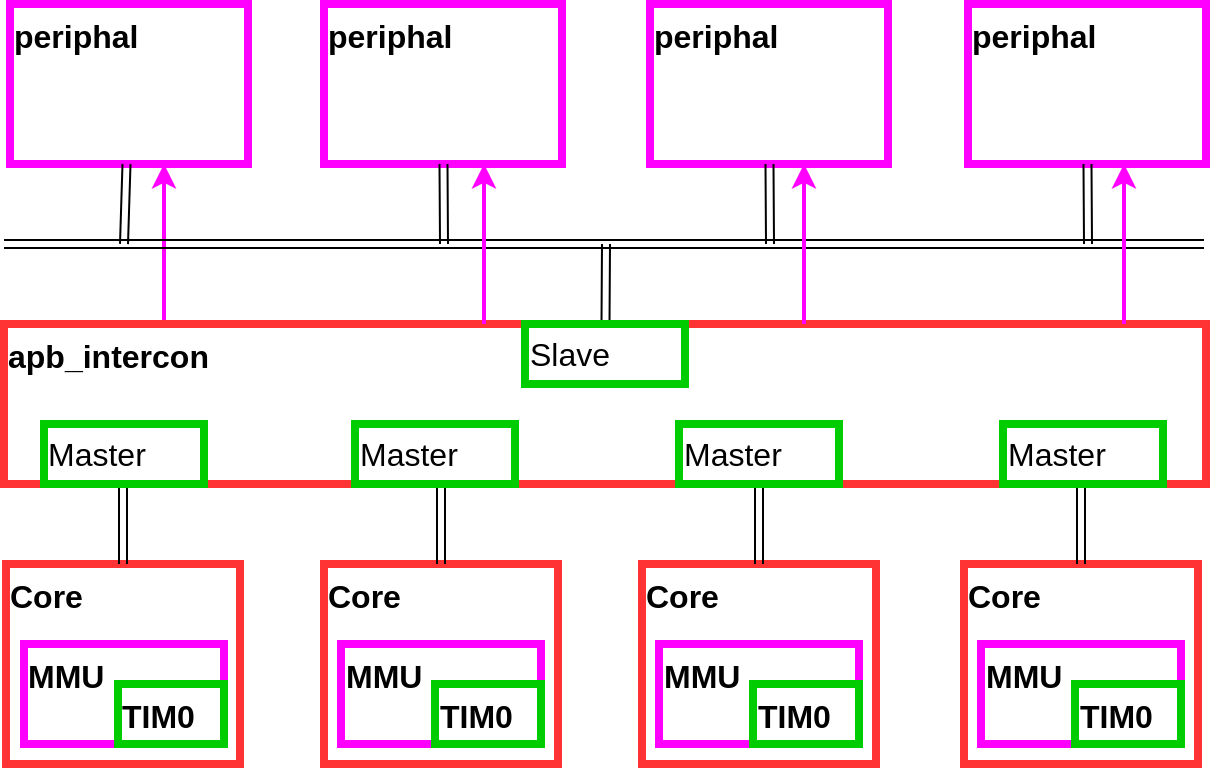 <mxfile version="10.7.3" type="device"><diagram id="c2ip7LgViXkusnvNU410" name="Page-1"><mxGraphModel dx="1291" dy="799" grid="1" gridSize="10" guides="1" tooltips="1" connect="1" arrows="1" fold="1" page="1" pageScale="1" pageWidth="827" pageHeight="1169" math="0" shadow="0"><root><mxCell id="0"/><mxCell id="1" parent="0"/><mxCell id="fPDB3flLbD717UWt5nYC-29" value="Core" style="rounded=0;whiteSpace=wrap;html=1;strokeColor=#FF3333;strokeWidth=4;fillColor=none;fontSize=16;align=left;fontStyle=1;verticalAlign=top;" vertex="1" parent="1"><mxGeometry x="81" y="960" width="117" height="100" as="geometry"/></mxCell><mxCell id="fPDB3flLbD717UWt5nYC-30" value="Core" style="rounded=0;whiteSpace=wrap;html=1;strokeColor=#FF3333;strokeWidth=4;fillColor=none;fontSize=16;align=left;fontStyle=1;verticalAlign=top;" vertex="1" parent="1"><mxGeometry x="240" y="960" width="117" height="100" as="geometry"/></mxCell><mxCell id="fPDB3flLbD717UWt5nYC-31" value="Core" style="rounded=0;whiteSpace=wrap;html=1;strokeColor=#FF3333;strokeWidth=4;fillColor=none;fontSize=16;align=left;fontStyle=1;verticalAlign=top;" vertex="1" parent="1"><mxGeometry x="399" y="960" width="117" height="100" as="geometry"/></mxCell><mxCell id="fPDB3flLbD717UWt5nYC-32" value="Core" style="rounded=0;whiteSpace=wrap;html=1;strokeColor=#FF3333;strokeWidth=4;fillColor=none;fontSize=16;align=left;fontStyle=1;verticalAlign=top;" vertex="1" parent="1"><mxGeometry x="560" y="960" width="117" height="100" as="geometry"/></mxCell><mxCell id="fPDB3flLbD717UWt5nYC-51" style="rounded=0;orthogonalLoop=1;jettySize=auto;html=1;exitX=0.25;exitY=0;exitDx=0;exitDy=0;fontSize=16;strokeWidth=2;edgeStyle=elbowEdgeStyle;strokeColor=#FF00FF;" edge="1" parent="1" source="fPDB3flLbD717UWt5nYC-33" target="fPDB3flLbD717UWt5nYC-34"><mxGeometry relative="1" as="geometry"><Array as="points"><mxPoint x="160" y="790"/><mxPoint x="170" y="820"/><mxPoint x="180" y="820"/><mxPoint x="170" y="780"/></Array></mxGeometry></mxCell><mxCell id="fPDB3flLbD717UWt5nYC-33" value="apb_intercon" style="rounded=0;whiteSpace=wrap;html=1;strokeColor=#FF3333;strokeWidth=4;fillColor=none;fontSize=16;align=left;fontStyle=1;verticalAlign=top;" vertex="1" parent="1"><mxGeometry x="80" y="840" width="601" height="80" as="geometry"/></mxCell><mxCell id="fPDB3flLbD717UWt5nYC-34" value="periphal" style="rounded=0;whiteSpace=wrap;html=1;strokeColor=#FF00FF;strokeWidth=4;fillColor=none;fontSize=16;align=left;fontStyle=1;verticalAlign=top;" vertex="1" parent="1"><mxGeometry x="83" y="680" width="119" height="80" as="geometry"/></mxCell><mxCell id="fPDB3flLbD717UWt5nYC-37" value="periphal" style="rounded=0;whiteSpace=wrap;html=1;strokeColor=#FF00FF;strokeWidth=4;fillColor=none;fontSize=16;align=left;fontStyle=1;verticalAlign=top;" vertex="1" parent="1"><mxGeometry x="240" y="680" width="119" height="80" as="geometry"/></mxCell><mxCell id="fPDB3flLbD717UWt5nYC-38" value="periphal" style="rounded=0;whiteSpace=wrap;html=1;strokeColor=#FF00FF;strokeWidth=4;fillColor=none;fontSize=16;align=left;fontStyle=1;verticalAlign=top;" vertex="1" parent="1"><mxGeometry x="403" y="680" width="119" height="80" as="geometry"/></mxCell><mxCell id="fPDB3flLbD717UWt5nYC-39" value="periphal" style="rounded=0;whiteSpace=wrap;html=1;strokeColor=#FF00FF;strokeWidth=4;fillColor=none;fontSize=16;align=left;fontStyle=1;verticalAlign=top;" vertex="1" parent="1"><mxGeometry x="562" y="680" width="119" height="80" as="geometry"/></mxCell><mxCell id="fPDB3flLbD717UWt5nYC-40" value="" style="shape=link;html=1;fontSize=16;" edge="1" parent="1"><mxGeometry width="50" height="50" relative="1" as="geometry"><mxPoint x="80" y="800" as="sourcePoint"/><mxPoint x="680" y="800" as="targetPoint"/></mxGeometry></mxCell><mxCell id="fPDB3flLbD717UWt5nYC-41" value="" style="shape=link;html=1;fontSize=16;entryX=0.5;entryY=0;entryDx=0;entryDy=0;edgeStyle=elbowEdgeStyle;" edge="1" parent="1" source="fPDB3flLbD717UWt5nYC-33" target="fPDB3flLbD717UWt5nYC-29"><mxGeometry width="50" height="50" relative="1" as="geometry"><mxPoint y="1130" as="sourcePoint"/><mxPoint x="50" y="1080" as="targetPoint"/></mxGeometry></mxCell><mxCell id="fPDB3flLbD717UWt5nYC-42" value="" style="shape=link;html=1;fontSize=16;edgeStyle=elbowEdgeStyle;" edge="1" parent="1" source="fPDB3flLbD717UWt5nYC-33" target="fPDB3flLbD717UWt5nYC-30"><mxGeometry width="50" height="50" relative="1" as="geometry"><mxPoint x="149.143" y="930" as="sourcePoint"/><mxPoint x="149.143" y="969.571" as="targetPoint"/></mxGeometry></mxCell><mxCell id="fPDB3flLbD717UWt5nYC-43" value="" style="shape=link;html=1;fontSize=16;edgeStyle=elbowEdgeStyle;" edge="1" parent="1" source="fPDB3flLbD717UWt5nYC-33" target="fPDB3flLbD717UWt5nYC-31"><mxGeometry width="50" height="50" relative="1" as="geometry"><mxPoint x="309.143" y="930" as="sourcePoint"/><mxPoint x="309.143" y="970" as="targetPoint"/></mxGeometry></mxCell><mxCell id="fPDB3flLbD717UWt5nYC-44" value="" style="shape=link;html=1;fontSize=16;edgeStyle=elbowEdgeStyle;" edge="1" parent="1" source="fPDB3flLbD717UWt5nYC-33" target="fPDB3flLbD717UWt5nYC-32"><mxGeometry width="50" height="50" relative="1" as="geometry"><mxPoint x="467.714" y="930" as="sourcePoint"/><mxPoint x="467.714" y="970" as="targetPoint"/></mxGeometry></mxCell><mxCell id="fPDB3flLbD717UWt5nYC-45" value="" style="shape=link;html=1;fontSize=16;" edge="1" parent="1" target="fPDB3flLbD717UWt5nYC-34"><mxGeometry width="50" height="50" relative="1" as="geometry"><mxPoint x="140" y="800" as="sourcePoint"/><mxPoint x="50" y="1080" as="targetPoint"/></mxGeometry></mxCell><mxCell id="fPDB3flLbD717UWt5nYC-46" value="" style="shape=link;html=1;fontSize=16;" edge="1" parent="1" target="fPDB3flLbD717UWt5nYC-37"><mxGeometry width="50" height="50" relative="1" as="geometry"><mxPoint x="300" y="800" as="sourcePoint"/><mxPoint x="151.25" y="770" as="targetPoint"/></mxGeometry></mxCell><mxCell id="fPDB3flLbD717UWt5nYC-48" value="" style="shape=link;html=1;fontSize=16;" edge="1" parent="1" target="fPDB3flLbD717UWt5nYC-38"><mxGeometry width="50" height="50" relative="1" as="geometry"><mxPoint x="463" y="800" as="sourcePoint"/><mxPoint x="309.75" y="770" as="targetPoint"/></mxGeometry></mxCell><mxCell id="fPDB3flLbD717UWt5nYC-49" value="" style="shape=link;html=1;fontSize=16;" edge="1" parent="1" target="fPDB3flLbD717UWt5nYC-39"><mxGeometry width="50" height="50" relative="1" as="geometry"><mxPoint x="622" y="800" as="sourcePoint"/><mxPoint x="319.75" y="780" as="targetPoint"/></mxGeometry></mxCell><mxCell id="fPDB3flLbD717UWt5nYC-50" value="" style="shape=link;html=1;fontSize=16;" edge="1" parent="1" source="fPDB3flLbD717UWt5nYC-33"><mxGeometry width="50" height="50" relative="1" as="geometry"><mxPoint x="330" y="830" as="sourcePoint"/><mxPoint x="381" y="800" as="targetPoint"/></mxGeometry></mxCell><mxCell id="fPDB3flLbD717UWt5nYC-54" style="rounded=0;orthogonalLoop=1;jettySize=auto;html=1;fontSize=16;strokeWidth=2;edgeStyle=elbowEdgeStyle;strokeColor=#FF00FF;" edge="1" parent="1" source="fPDB3flLbD717UWt5nYC-33" target="fPDB3flLbD717UWt5nYC-37"><mxGeometry relative="1" as="geometry"><mxPoint x="240" y="850" as="sourcePoint"/><mxPoint x="180" y="770" as="targetPoint"/><Array as="points"><mxPoint x="320" y="790"/><mxPoint x="180" y="830"/><mxPoint x="190" y="830"/><mxPoint x="180" y="790"/></Array></mxGeometry></mxCell><mxCell id="fPDB3flLbD717UWt5nYC-55" style="rounded=0;orthogonalLoop=1;jettySize=auto;html=1;fontSize=16;strokeWidth=2;edgeStyle=elbowEdgeStyle;strokeColor=#FF00FF;" edge="1" parent="1" source="fPDB3flLbD717UWt5nYC-33" target="fPDB3flLbD717UWt5nYC-38"><mxGeometry relative="1" as="geometry"><mxPoint x="250" y="860" as="sourcePoint"/><mxPoint x="190" y="780" as="targetPoint"/><Array as="points"><mxPoint x="480" y="800"/><mxPoint x="190" y="840"/><mxPoint x="200" y="840"/><mxPoint x="190" y="800"/></Array></mxGeometry></mxCell><mxCell id="fPDB3flLbD717UWt5nYC-56" style="rounded=0;orthogonalLoop=1;jettySize=auto;html=1;fontSize=16;strokeWidth=2;edgeStyle=elbowEdgeStyle;strokeColor=#FF00FF;" edge="1" parent="1" source="fPDB3flLbD717UWt5nYC-33" target="fPDB3flLbD717UWt5nYC-39"><mxGeometry relative="1" as="geometry"><mxPoint x="260" y="870" as="sourcePoint"/><mxPoint x="200" y="790" as="targetPoint"/><Array as="points"><mxPoint x="640" y="810"/><mxPoint x="200" y="850"/><mxPoint x="210" y="850"/><mxPoint x="200" y="810"/></Array></mxGeometry></mxCell><mxCell id="fPDB3flLbD717UWt5nYC-61" value="MMU" style="rounded=0;whiteSpace=wrap;html=1;strokeColor=#FF00FF;strokeWidth=4;fillColor=none;fontSize=16;align=left;fontStyle=1;verticalAlign=top;" vertex="1" parent="1"><mxGeometry x="90" y="1000" width="100" height="50" as="geometry"/></mxCell><mxCell id="fPDB3flLbD717UWt5nYC-62" value="TIM0" style="rounded=0;whiteSpace=wrap;html=1;strokeColor=#00CC00;strokeWidth=4;fillColor=none;fontSize=16;align=left;fontStyle=1;verticalAlign=top;" vertex="1" parent="1"><mxGeometry x="137" y="1020" width="53" height="30" as="geometry"/></mxCell><mxCell id="fPDB3flLbD717UWt5nYC-63" value="MMU" style="rounded=0;whiteSpace=wrap;html=1;strokeColor=#FF00FF;strokeWidth=4;fillColor=none;fontSize=16;align=left;fontStyle=1;verticalAlign=top;" vertex="1" parent="1"><mxGeometry x="248.5" y="1000" width="100" height="50" as="geometry"/></mxCell><mxCell id="fPDB3flLbD717UWt5nYC-64" value="TIM0" style="rounded=0;whiteSpace=wrap;html=1;strokeColor=#00CC00;strokeWidth=4;fillColor=none;fontSize=16;align=left;fontStyle=1;verticalAlign=top;" vertex="1" parent="1"><mxGeometry x="295.5" y="1020" width="53" height="30" as="geometry"/></mxCell><mxCell id="fPDB3flLbD717UWt5nYC-65" value="MMU" style="rounded=0;whiteSpace=wrap;html=1;strokeColor=#FF00FF;strokeWidth=4;fillColor=none;fontSize=16;align=left;fontStyle=1;verticalAlign=top;" vertex="1" parent="1"><mxGeometry x="407.5" y="1000" width="100" height="50" as="geometry"/></mxCell><mxCell id="fPDB3flLbD717UWt5nYC-66" value="TIM0" style="rounded=0;whiteSpace=wrap;html=1;strokeColor=#00CC00;strokeWidth=4;fillColor=none;fontSize=16;align=left;fontStyle=1;verticalAlign=top;" vertex="1" parent="1"><mxGeometry x="454.5" y="1020" width="53" height="30" as="geometry"/></mxCell><mxCell id="fPDB3flLbD717UWt5nYC-67" value="MMU" style="rounded=0;whiteSpace=wrap;html=1;strokeColor=#FF00FF;strokeWidth=4;fillColor=none;fontSize=16;align=left;fontStyle=1;verticalAlign=top;" vertex="1" parent="1"><mxGeometry x="568.5" y="1000" width="100" height="50" as="geometry"/></mxCell><mxCell id="fPDB3flLbD717UWt5nYC-68" value="TIM0" style="rounded=0;whiteSpace=wrap;html=1;strokeColor=#00CC00;strokeWidth=4;fillColor=none;fontSize=16;align=left;fontStyle=1;verticalAlign=top;" vertex="1" parent="1"><mxGeometry x="615.5" y="1020" width="53" height="30" as="geometry"/></mxCell><mxCell id="fPDB3flLbD717UWt5nYC-69" value="Master" style="rounded=0;whiteSpace=wrap;html=1;strokeColor=#00CC00;strokeWidth=4;fillColor=none;fontSize=16;align=left;" vertex="1" parent="1"><mxGeometry x="100" y="890" width="80" height="30" as="geometry"/></mxCell><mxCell id="fPDB3flLbD717UWt5nYC-71" value="Master" style="rounded=0;whiteSpace=wrap;html=1;strokeColor=#00CC00;strokeWidth=4;fillColor=none;fontSize=16;align=left;" vertex="1" parent="1"><mxGeometry x="255.5" y="890" width="80" height="30" as="geometry"/></mxCell><mxCell id="fPDB3flLbD717UWt5nYC-72" value="Master" style="rounded=0;whiteSpace=wrap;html=1;strokeColor=#00CC00;strokeWidth=4;fillColor=none;fontSize=16;align=left;" vertex="1" parent="1"><mxGeometry x="417.5" y="890" width="80" height="30" as="geometry"/></mxCell><mxCell id="fPDB3flLbD717UWt5nYC-73" value="Master" style="rounded=0;whiteSpace=wrap;html=1;strokeColor=#00CC00;strokeWidth=4;fillColor=none;fontSize=16;align=left;" vertex="1" parent="1"><mxGeometry x="579.5" y="890" width="80" height="30" as="geometry"/></mxCell><mxCell id="fPDB3flLbD717UWt5nYC-74" value="Slave" style="rounded=0;whiteSpace=wrap;html=1;strokeColor=#00CC00;strokeWidth=4;fillColor=none;fontSize=16;align=left;" vertex="1" parent="1"><mxGeometry x="340.5" y="840" width="80" height="30" as="geometry"/></mxCell></root></mxGraphModel></diagram></mxfile>